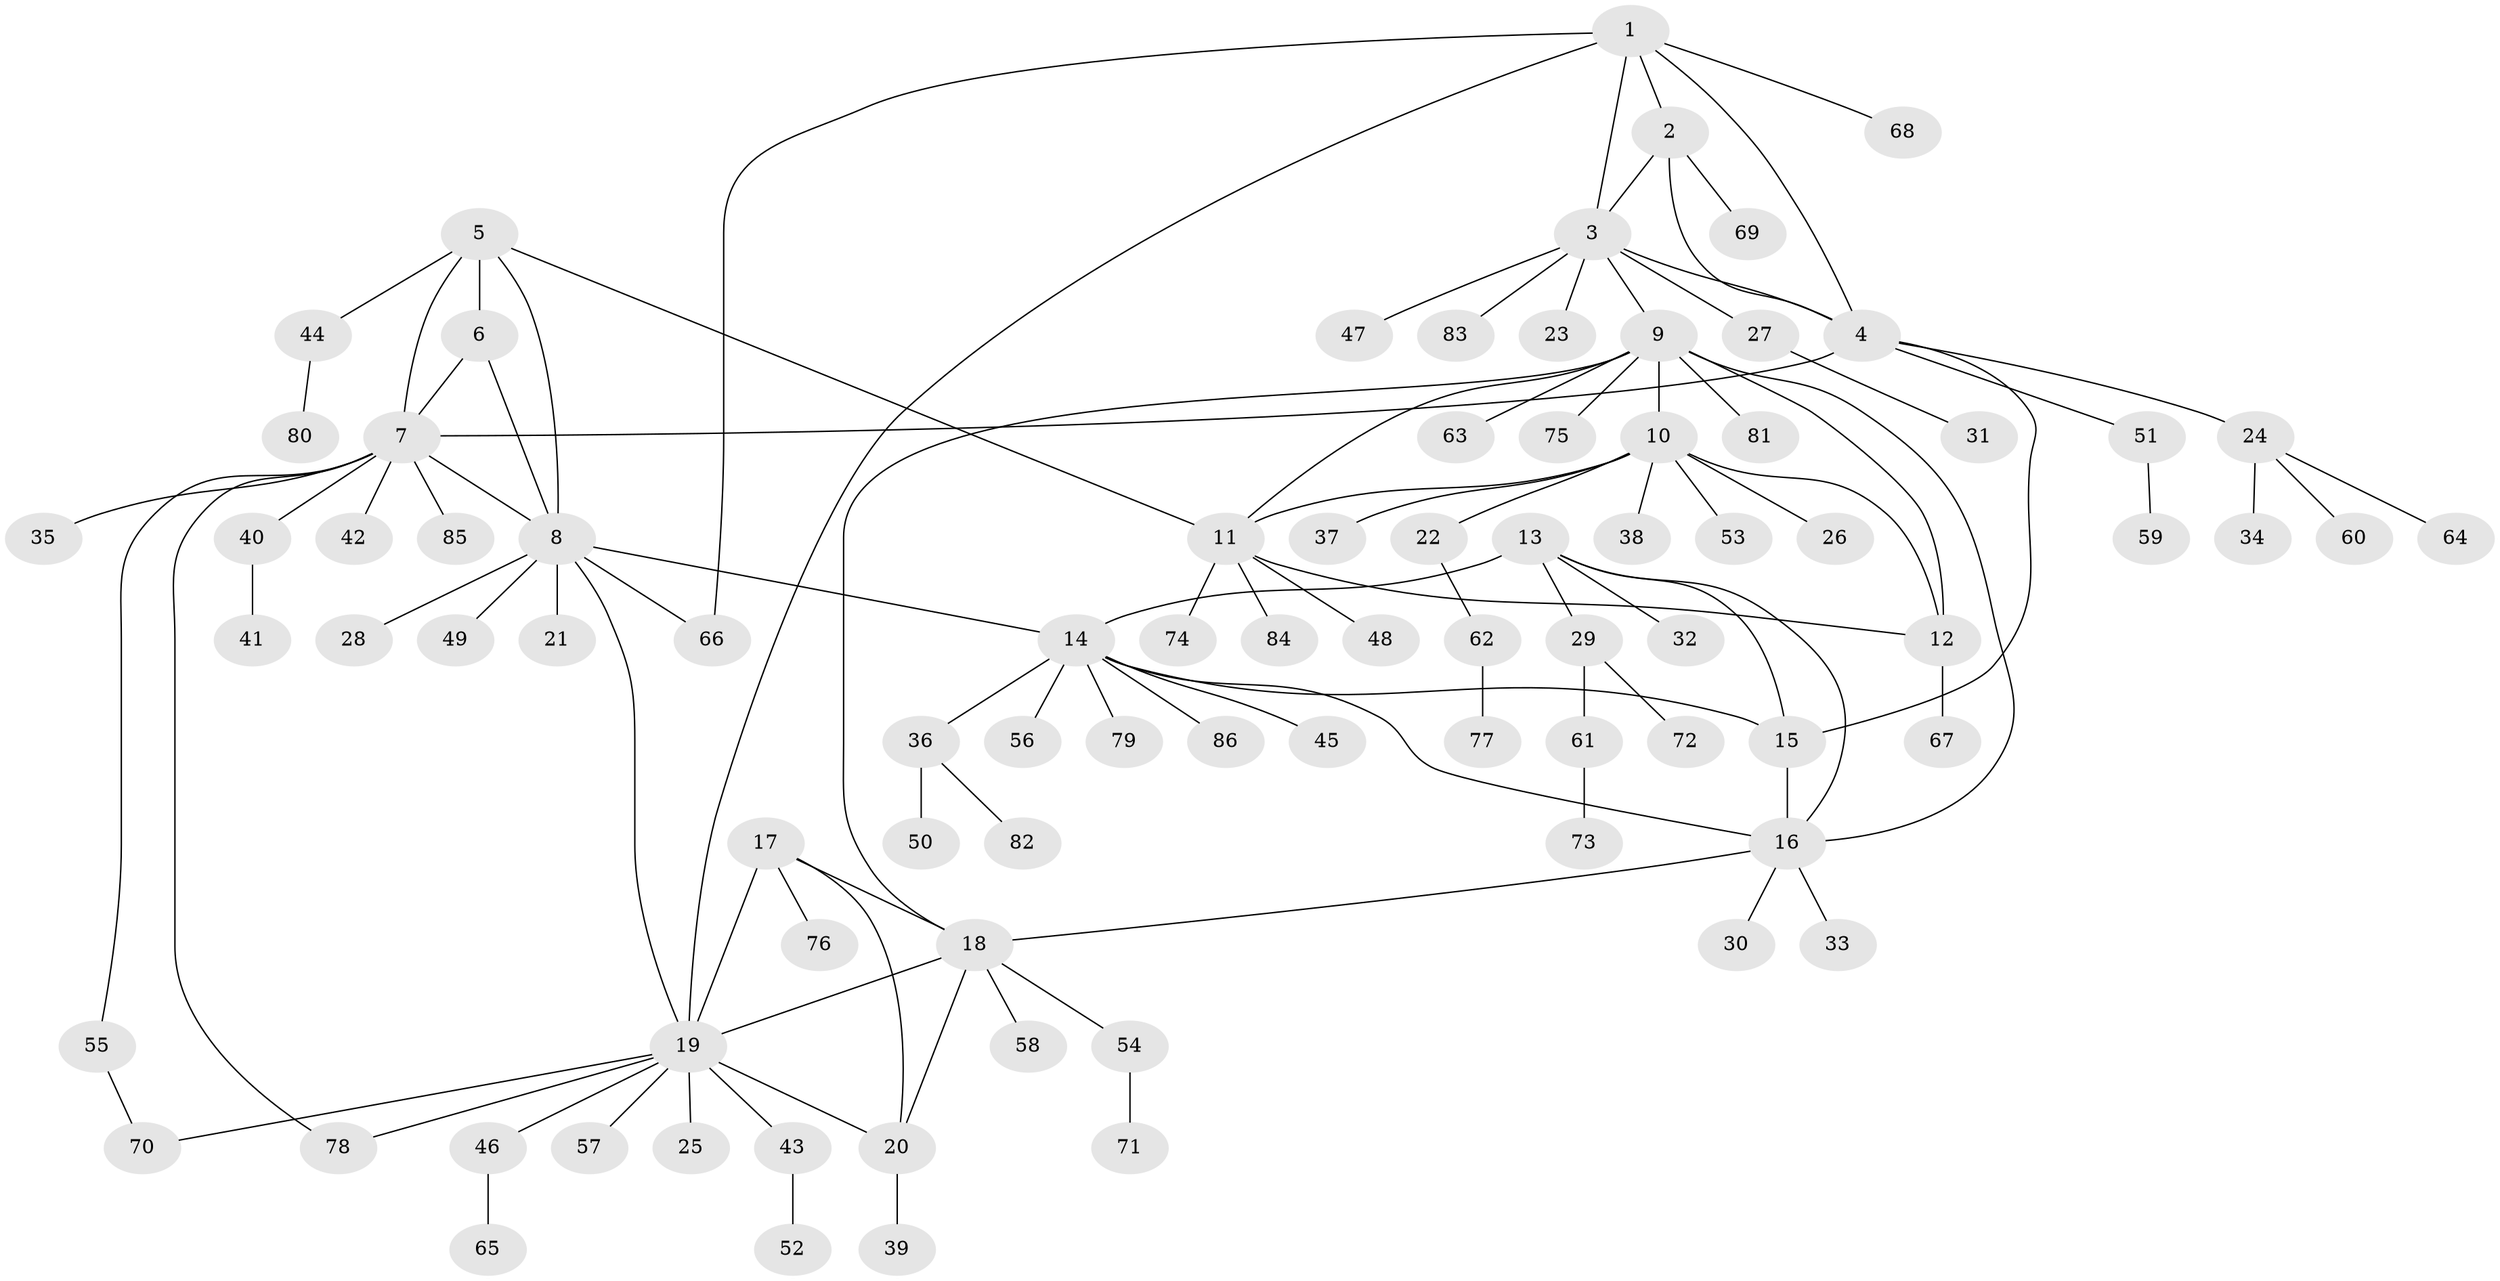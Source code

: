// coarse degree distribution, {5: 0.03125, 3: 0.078125, 8: 0.015625, 9: 0.046875, 10: 0.03125, 7: 0.046875, 11: 0.015625, 1: 0.65625, 2: 0.078125}
// Generated by graph-tools (version 1.1) at 2025/52/02/27/25 19:52:19]
// undirected, 86 vertices, 109 edges
graph export_dot {
graph [start="1"]
  node [color=gray90,style=filled];
  1;
  2;
  3;
  4;
  5;
  6;
  7;
  8;
  9;
  10;
  11;
  12;
  13;
  14;
  15;
  16;
  17;
  18;
  19;
  20;
  21;
  22;
  23;
  24;
  25;
  26;
  27;
  28;
  29;
  30;
  31;
  32;
  33;
  34;
  35;
  36;
  37;
  38;
  39;
  40;
  41;
  42;
  43;
  44;
  45;
  46;
  47;
  48;
  49;
  50;
  51;
  52;
  53;
  54;
  55;
  56;
  57;
  58;
  59;
  60;
  61;
  62;
  63;
  64;
  65;
  66;
  67;
  68;
  69;
  70;
  71;
  72;
  73;
  74;
  75;
  76;
  77;
  78;
  79;
  80;
  81;
  82;
  83;
  84;
  85;
  86;
  1 -- 2;
  1 -- 3;
  1 -- 4;
  1 -- 19;
  1 -- 66;
  1 -- 68;
  2 -- 3;
  2 -- 4;
  2 -- 69;
  3 -- 4;
  3 -- 9;
  3 -- 23;
  3 -- 27;
  3 -- 47;
  3 -- 83;
  4 -- 7;
  4 -- 15;
  4 -- 24;
  4 -- 51;
  5 -- 6;
  5 -- 7;
  5 -- 8;
  5 -- 11;
  5 -- 44;
  6 -- 7;
  6 -- 8;
  7 -- 8;
  7 -- 35;
  7 -- 40;
  7 -- 42;
  7 -- 55;
  7 -- 78;
  7 -- 85;
  8 -- 14;
  8 -- 19;
  8 -- 21;
  8 -- 28;
  8 -- 49;
  8 -- 66;
  9 -- 10;
  9 -- 11;
  9 -- 12;
  9 -- 16;
  9 -- 18;
  9 -- 63;
  9 -- 75;
  9 -- 81;
  10 -- 11;
  10 -- 12;
  10 -- 22;
  10 -- 26;
  10 -- 37;
  10 -- 38;
  10 -- 53;
  11 -- 12;
  11 -- 48;
  11 -- 74;
  11 -- 84;
  12 -- 67;
  13 -- 14;
  13 -- 15;
  13 -- 16;
  13 -- 29;
  13 -- 32;
  14 -- 15;
  14 -- 16;
  14 -- 36;
  14 -- 45;
  14 -- 56;
  14 -- 79;
  14 -- 86;
  15 -- 16;
  16 -- 18;
  16 -- 30;
  16 -- 33;
  17 -- 18;
  17 -- 19;
  17 -- 20;
  17 -- 76;
  18 -- 19;
  18 -- 20;
  18 -- 54;
  18 -- 58;
  19 -- 20;
  19 -- 25;
  19 -- 43;
  19 -- 46;
  19 -- 57;
  19 -- 70;
  19 -- 78;
  20 -- 39;
  22 -- 62;
  24 -- 34;
  24 -- 60;
  24 -- 64;
  27 -- 31;
  29 -- 61;
  29 -- 72;
  36 -- 50;
  36 -- 82;
  40 -- 41;
  43 -- 52;
  44 -- 80;
  46 -- 65;
  51 -- 59;
  54 -- 71;
  55 -- 70;
  61 -- 73;
  62 -- 77;
}
